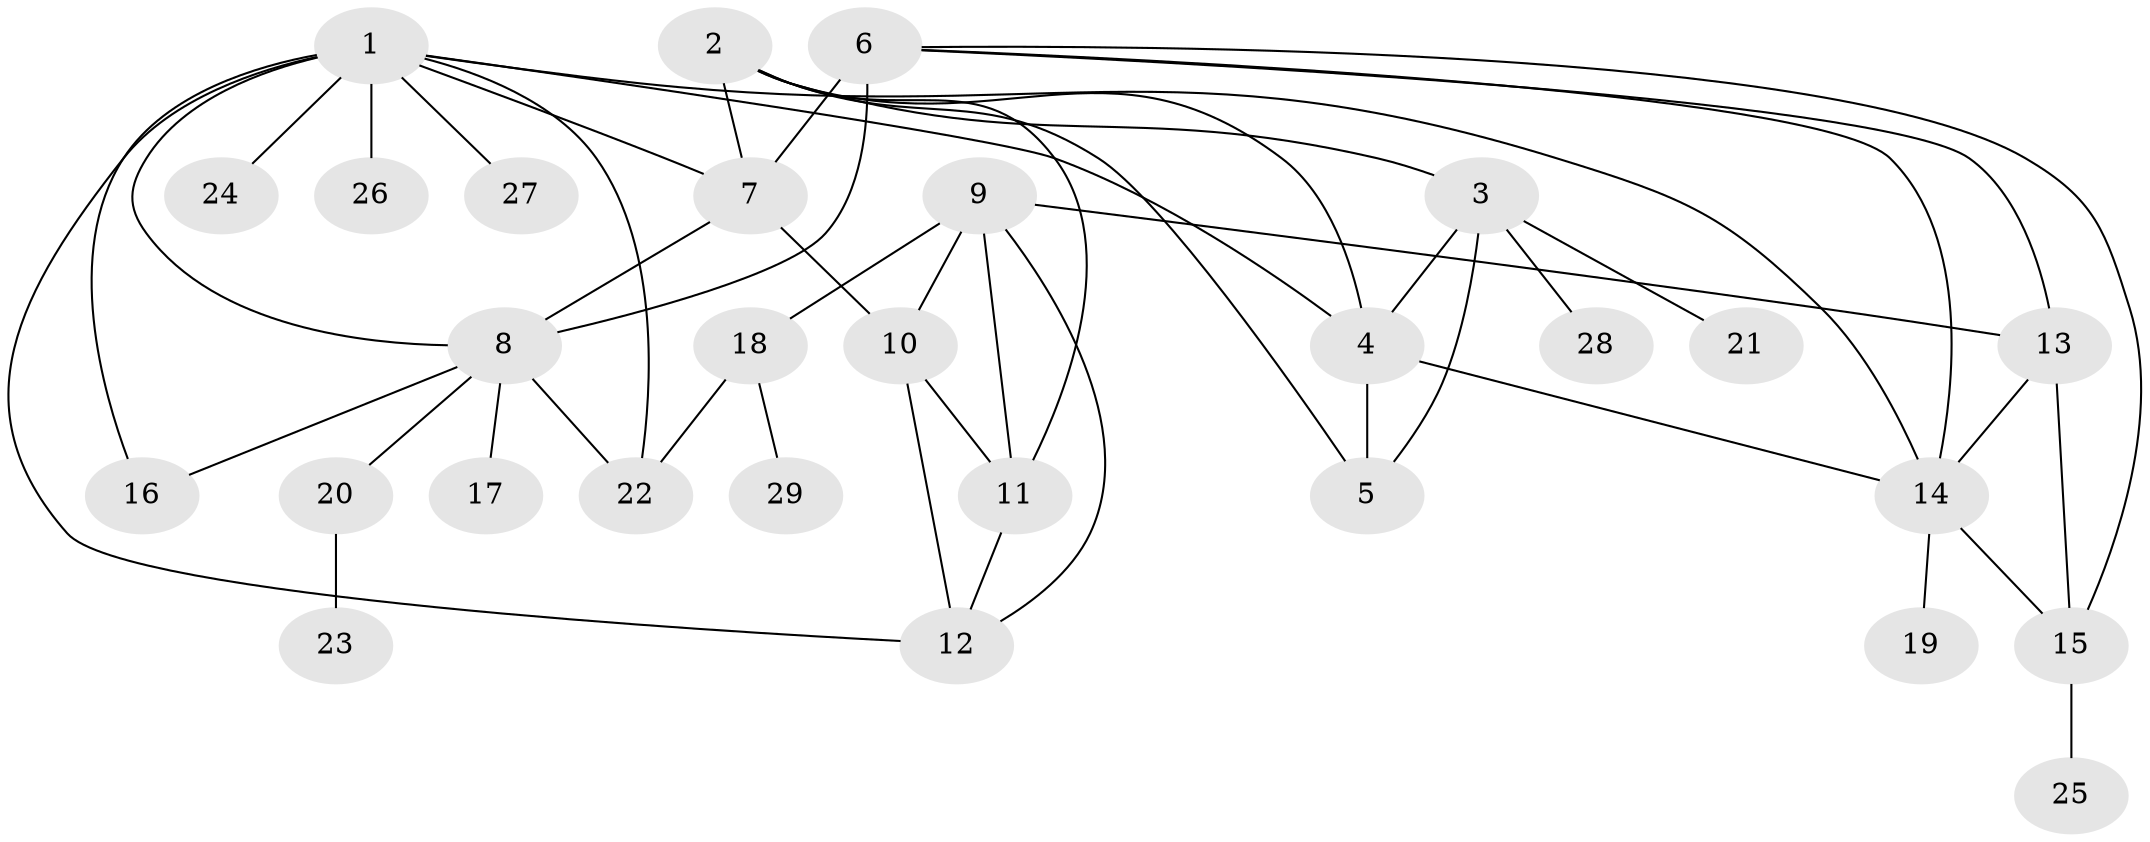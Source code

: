 // original degree distribution, {4: 0.010869565217391304, 10: 0.021739130434782608, 8: 0.043478260869565216, 5: 0.05434782608695652, 6: 0.03260869565217391, 9: 0.010869565217391304, 7: 0.021739130434782608, 3: 0.05434782608695652, 12: 0.010869565217391304, 1: 0.5543478260869565, 2: 0.18478260869565216}
// Generated by graph-tools (version 1.1) at 2025/52/03/04/25 22:52:08]
// undirected, 29 vertices, 48 edges
graph export_dot {
  node [color=gray90,style=filled];
  1;
  2;
  3;
  4;
  5;
  6;
  7;
  8;
  9;
  10;
  11;
  12;
  13;
  14;
  15;
  16;
  17;
  18;
  19;
  20;
  21;
  22;
  23;
  24;
  25;
  26;
  27;
  28;
  29;
  1 -- 4 [weight=1.0];
  1 -- 7 [weight=1.0];
  1 -- 8 [weight=1.0];
  1 -- 12 [weight=1.0];
  1 -- 14 [weight=1.0];
  1 -- 16 [weight=3.0];
  1 -- 22 [weight=2.0];
  1 -- 24 [weight=1.0];
  1 -- 26 [weight=1.0];
  1 -- 27 [weight=1.0];
  2 -- 3 [weight=1.0];
  2 -- 4 [weight=1.0];
  2 -- 5 [weight=1.0];
  2 -- 7 [weight=1.0];
  2 -- 11 [weight=1.0];
  3 -- 4 [weight=1.0];
  3 -- 5 [weight=1.0];
  3 -- 21 [weight=1.0];
  3 -- 28 [weight=1.0];
  4 -- 5 [weight=1.0];
  4 -- 14 [weight=1.0];
  6 -- 7 [weight=7.0];
  6 -- 8 [weight=2.0];
  6 -- 13 [weight=1.0];
  6 -- 14 [weight=1.0];
  6 -- 15 [weight=1.0];
  7 -- 8 [weight=1.0];
  7 -- 10 [weight=1.0];
  8 -- 16 [weight=1.0];
  8 -- 17 [weight=1.0];
  8 -- 20 [weight=1.0];
  8 -- 22 [weight=1.0];
  9 -- 10 [weight=3.0];
  9 -- 11 [weight=1.0];
  9 -- 12 [weight=1.0];
  9 -- 13 [weight=1.0];
  9 -- 18 [weight=1.0];
  10 -- 11 [weight=1.0];
  10 -- 12 [weight=1.0];
  11 -- 12 [weight=1.0];
  13 -- 14 [weight=1.0];
  13 -- 15 [weight=1.0];
  14 -- 15 [weight=1.0];
  14 -- 19 [weight=1.0];
  15 -- 25 [weight=1.0];
  18 -- 22 [weight=1.0];
  18 -- 29 [weight=1.0];
  20 -- 23 [weight=1.0];
}
